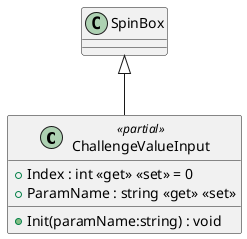 @startuml
class ChallengeValueInput <<partial>> {
    + Index : int <<get>> <<set>> = 0
    + ParamName : string <<get>> <<set>>
    + Init(paramName:string) : void
}
SpinBox <|-- ChallengeValueInput
@enduml
